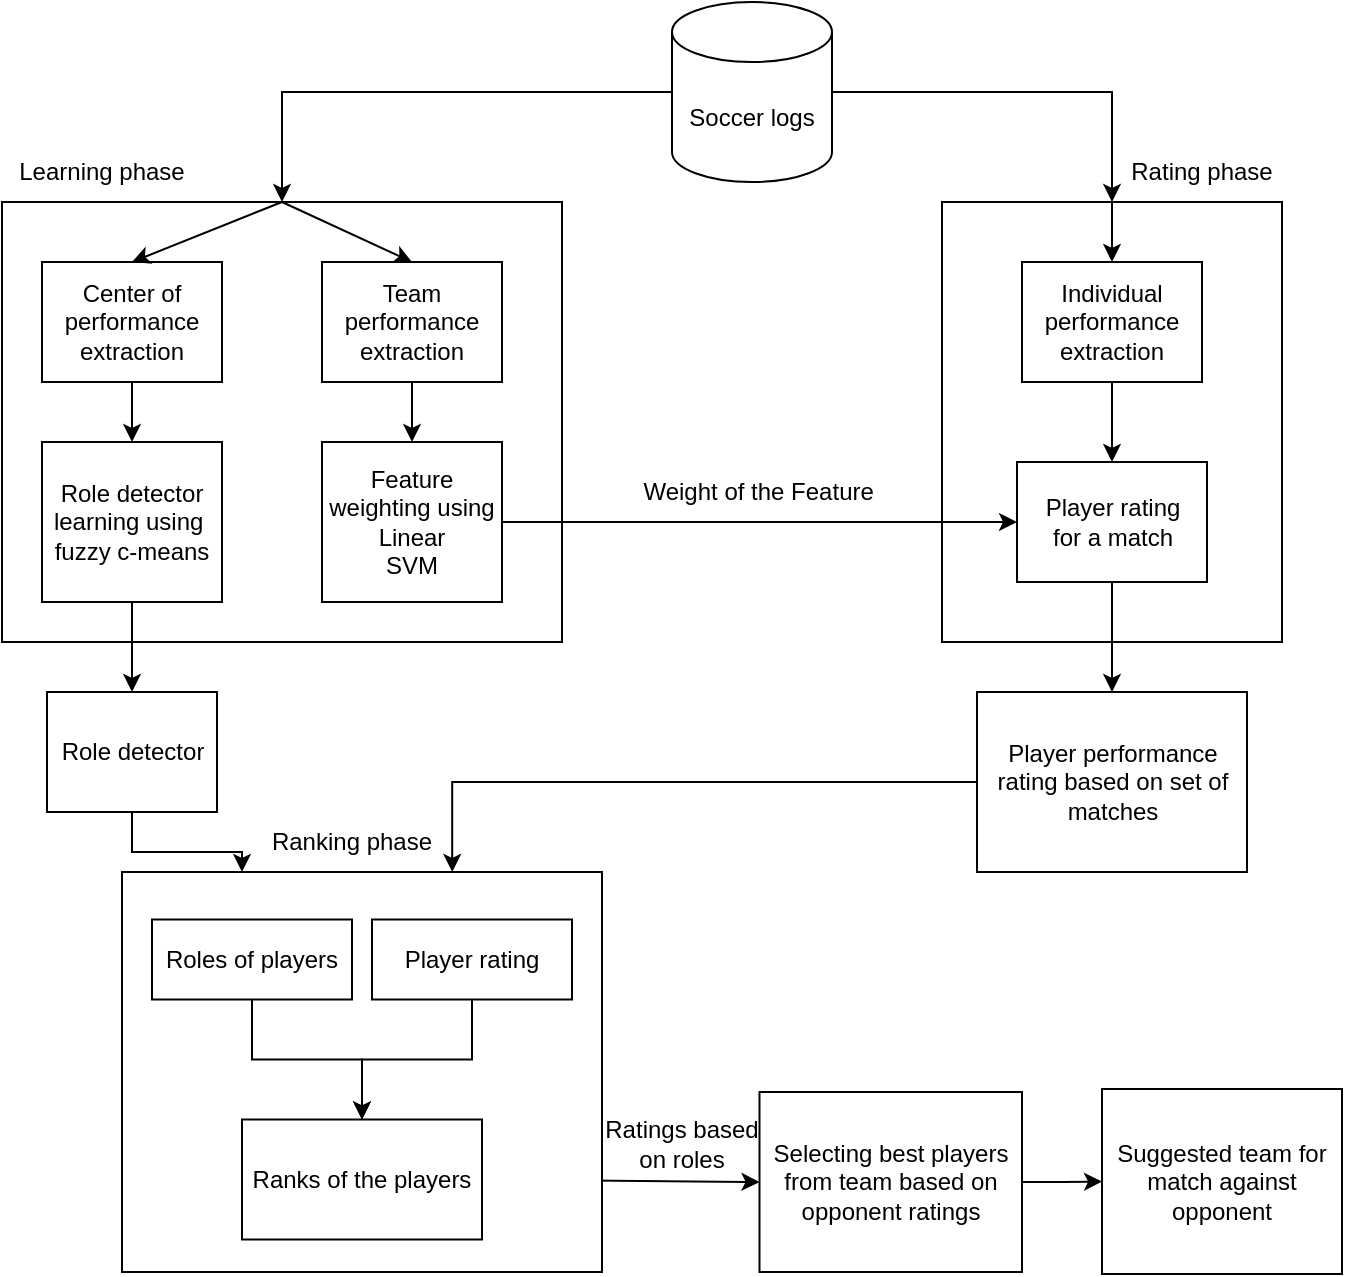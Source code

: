 <mxfile version="24.7.1" type="github">
  <diagram name="Page-1" id="ZjyivyVlpVMR8Z6ZtWU3">
    <mxGraphModel dx="1434" dy="752" grid="1" gridSize="10" guides="1" tooltips="1" connect="1" arrows="1" fold="1" page="1" pageScale="1" pageWidth="850" pageHeight="1100" math="0" shadow="0">
      <root>
        <mxCell id="0" />
        <mxCell id="1" parent="0" />
        <mxCell id="9dfFhnOsKdxjVdMtk8yv-2" style="edgeStyle=orthogonalEdgeStyle;rounded=0;orthogonalLoop=1;jettySize=auto;html=1;" edge="1" parent="1" source="9dfFhnOsKdxjVdMtk8yv-1" target="9dfFhnOsKdxjVdMtk8yv-3">
          <mxGeometry relative="1" as="geometry">
            <mxPoint x="160" y="210" as="targetPoint" />
          </mxGeometry>
        </mxCell>
        <mxCell id="9dfFhnOsKdxjVdMtk8yv-11" style="edgeStyle=orthogonalEdgeStyle;rounded=0;orthogonalLoop=1;jettySize=auto;html=1;" edge="1" parent="1" source="9dfFhnOsKdxjVdMtk8yv-1" target="9dfFhnOsKdxjVdMtk8yv-13">
          <mxGeometry relative="1" as="geometry">
            <mxPoint x="620" y="200" as="targetPoint" />
          </mxGeometry>
        </mxCell>
        <mxCell id="9dfFhnOsKdxjVdMtk8yv-1" value="Soccer logs" style="shape=cylinder3;whiteSpace=wrap;html=1;boundedLbl=1;backgroundOutline=1;size=15;" vertex="1" parent="1">
          <mxGeometry x="365" y="100" width="80" height="90" as="geometry" />
        </mxCell>
        <mxCell id="9dfFhnOsKdxjVdMtk8yv-3" value="" style="rounded=0;whiteSpace=wrap;html=1;" vertex="1" parent="1">
          <mxGeometry x="30" y="200" width="280" height="220" as="geometry" />
        </mxCell>
        <mxCell id="9dfFhnOsKdxjVdMtk8yv-10" value="" style="edgeStyle=orthogonalEdgeStyle;rounded=0;orthogonalLoop=1;jettySize=auto;html=1;" edge="1" parent="1" source="9dfFhnOsKdxjVdMtk8yv-4" target="9dfFhnOsKdxjVdMtk8yv-8">
          <mxGeometry relative="1" as="geometry" />
        </mxCell>
        <mxCell id="9dfFhnOsKdxjVdMtk8yv-4" value="Team performance extraction" style="rounded=0;whiteSpace=wrap;html=1;" vertex="1" parent="1">
          <mxGeometry x="190" y="230" width="90" height="60" as="geometry" />
        </mxCell>
        <mxCell id="9dfFhnOsKdxjVdMtk8yv-29" style="edgeStyle=orthogonalEdgeStyle;rounded=0;orthogonalLoop=1;jettySize=auto;html=1;" edge="1" parent="1" source="9dfFhnOsKdxjVdMtk8yv-6" target="9dfFhnOsKdxjVdMtk8yv-28">
          <mxGeometry relative="1" as="geometry" />
        </mxCell>
        <mxCell id="9dfFhnOsKdxjVdMtk8yv-6" value="Role detector learning using&amp;nbsp;&lt;div&gt;fuzzy c-means&lt;/div&gt;" style="rounded=0;whiteSpace=wrap;html=1;" vertex="1" parent="1">
          <mxGeometry x="50" y="320" width="90" height="80" as="geometry" />
        </mxCell>
        <mxCell id="9dfFhnOsKdxjVdMtk8yv-9" value="" style="edgeStyle=orthogonalEdgeStyle;rounded=0;orthogonalLoop=1;jettySize=auto;html=1;" edge="1" parent="1" source="9dfFhnOsKdxjVdMtk8yv-7" target="9dfFhnOsKdxjVdMtk8yv-6">
          <mxGeometry relative="1" as="geometry" />
        </mxCell>
        <mxCell id="9dfFhnOsKdxjVdMtk8yv-7" value="Center of performance extraction" style="rounded=0;whiteSpace=wrap;html=1;" vertex="1" parent="1">
          <mxGeometry x="50" y="230" width="90" height="60" as="geometry" />
        </mxCell>
        <mxCell id="9dfFhnOsKdxjVdMtk8yv-8" value="Feature weighting using Linear&lt;br&gt;&lt;span style=&quot;background-color: initial;&quot;&gt;SVM&lt;/span&gt;" style="rounded=0;whiteSpace=wrap;html=1;" vertex="1" parent="1">
          <mxGeometry x="190" y="320" width="90" height="80" as="geometry" />
        </mxCell>
        <mxCell id="9dfFhnOsKdxjVdMtk8yv-20" style="edgeStyle=orthogonalEdgeStyle;rounded=0;orthogonalLoop=1;jettySize=auto;html=1;exitX=0.5;exitY=0;exitDx=0;exitDy=0;entryX=0.5;entryY=0;entryDx=0;entryDy=0;" edge="1" parent="1" source="9dfFhnOsKdxjVdMtk8yv-13" target="9dfFhnOsKdxjVdMtk8yv-19">
          <mxGeometry relative="1" as="geometry" />
        </mxCell>
        <mxCell id="9dfFhnOsKdxjVdMtk8yv-13" value="" style="rounded=0;whiteSpace=wrap;html=1;" vertex="1" parent="1">
          <mxGeometry x="500" y="200" width="170" height="220" as="geometry" />
        </mxCell>
        <mxCell id="9dfFhnOsKdxjVdMtk8yv-16" value="" style="endArrow=classic;html=1;rounded=0;entryX=0.5;entryY=0;entryDx=0;entryDy=0;" edge="1" parent="1" target="9dfFhnOsKdxjVdMtk8yv-7">
          <mxGeometry width="50" height="50" relative="1" as="geometry">
            <mxPoint x="170" y="200" as="sourcePoint" />
            <mxPoint x="220" y="150" as="targetPoint" />
          </mxGeometry>
        </mxCell>
        <mxCell id="9dfFhnOsKdxjVdMtk8yv-18" value="" style="endArrow=classic;html=1;rounded=0;exitX=0.5;exitY=0;exitDx=0;exitDy=0;entryX=0.5;entryY=0;entryDx=0;entryDy=0;" edge="1" parent="1" source="9dfFhnOsKdxjVdMtk8yv-3" target="9dfFhnOsKdxjVdMtk8yv-4">
          <mxGeometry width="50" height="50" relative="1" as="geometry">
            <mxPoint x="400" y="410" as="sourcePoint" />
            <mxPoint x="450" y="360" as="targetPoint" />
          </mxGeometry>
        </mxCell>
        <mxCell id="9dfFhnOsKdxjVdMtk8yv-23" value="" style="edgeStyle=orthogonalEdgeStyle;rounded=0;orthogonalLoop=1;jettySize=auto;html=1;" edge="1" parent="1" source="9dfFhnOsKdxjVdMtk8yv-19" target="9dfFhnOsKdxjVdMtk8yv-21">
          <mxGeometry relative="1" as="geometry" />
        </mxCell>
        <mxCell id="9dfFhnOsKdxjVdMtk8yv-19" value="Individual performance extraction" style="rounded=0;whiteSpace=wrap;html=1;" vertex="1" parent="1">
          <mxGeometry x="540" y="230" width="90" height="60" as="geometry" />
        </mxCell>
        <mxCell id="9dfFhnOsKdxjVdMtk8yv-31" style="edgeStyle=orthogonalEdgeStyle;rounded=0;orthogonalLoop=1;jettySize=auto;html=1;" edge="1" parent="1" source="9dfFhnOsKdxjVdMtk8yv-21" target="9dfFhnOsKdxjVdMtk8yv-30">
          <mxGeometry relative="1" as="geometry" />
        </mxCell>
        <mxCell id="9dfFhnOsKdxjVdMtk8yv-21" value="Player rating&lt;div&gt;for a match&lt;/div&gt;" style="rounded=0;whiteSpace=wrap;html=1;" vertex="1" parent="1">
          <mxGeometry x="537.5" y="330" width="95" height="60" as="geometry" />
        </mxCell>
        <mxCell id="9dfFhnOsKdxjVdMtk8yv-22" value="" style="endArrow=classic;html=1;rounded=0;exitX=0.5;exitY=0;exitDx=0;exitDy=0;" edge="1" parent="1" source="9dfFhnOsKdxjVdMtk8yv-13" target="9dfFhnOsKdxjVdMtk8yv-19">
          <mxGeometry width="50" height="50" relative="1" as="geometry">
            <mxPoint x="400" y="410" as="sourcePoint" />
            <mxPoint x="450" y="360" as="targetPoint" />
          </mxGeometry>
        </mxCell>
        <mxCell id="9dfFhnOsKdxjVdMtk8yv-26" value="" style="endArrow=classic;html=1;rounded=0;" edge="1" parent="1" source="9dfFhnOsKdxjVdMtk8yv-8" target="9dfFhnOsKdxjVdMtk8yv-21">
          <mxGeometry width="50" height="50" relative="1" as="geometry">
            <mxPoint x="400" y="410" as="sourcePoint" />
            <mxPoint x="450" y="360" as="targetPoint" />
          </mxGeometry>
        </mxCell>
        <mxCell id="9dfFhnOsKdxjVdMtk8yv-33" style="edgeStyle=orthogonalEdgeStyle;rounded=0;orthogonalLoop=1;jettySize=auto;html=1;entryX=0.25;entryY=0;entryDx=0;entryDy=0;" edge="1" parent="1" source="9dfFhnOsKdxjVdMtk8yv-28" target="9dfFhnOsKdxjVdMtk8yv-27">
          <mxGeometry relative="1" as="geometry" />
        </mxCell>
        <mxCell id="9dfFhnOsKdxjVdMtk8yv-28" value="Role detector" style="rounded=0;whiteSpace=wrap;html=1;" vertex="1" parent="1">
          <mxGeometry x="52.5" y="445" width="85" height="60" as="geometry" />
        </mxCell>
        <mxCell id="9dfFhnOsKdxjVdMtk8yv-30" value="Player performance rating based on set of matches" style="rounded=0;whiteSpace=wrap;html=1;" vertex="1" parent="1">
          <mxGeometry x="517.5" y="445" width="135" height="90" as="geometry" />
        </mxCell>
        <mxCell id="9dfFhnOsKdxjVdMtk8yv-34" style="edgeStyle=orthogonalEdgeStyle;rounded=0;orthogonalLoop=1;jettySize=auto;html=1;entryX=0.688;entryY=0;entryDx=0;entryDy=0;entryPerimeter=0;" edge="1" parent="1" source="9dfFhnOsKdxjVdMtk8yv-30" target="9dfFhnOsKdxjVdMtk8yv-27">
          <mxGeometry relative="1" as="geometry" />
        </mxCell>
        <mxCell id="9dfFhnOsKdxjVdMtk8yv-41" value="" style="endArrow=classic;html=1;rounded=0;exitX=1;exitY=0.5;exitDx=0;exitDy=0;entryX=0;entryY=0.5;entryDx=0;entryDy=0;" edge="1" parent="1" source="9dfFhnOsKdxjVdMtk8yv-32" target="9dfFhnOsKdxjVdMtk8yv-43">
          <mxGeometry width="50" height="50" relative="1" as="geometry">
            <mxPoint x="430" y="450" as="sourcePoint" />
            <mxPoint x="480" y="690.25" as="targetPoint" />
          </mxGeometry>
        </mxCell>
        <mxCell id="9dfFhnOsKdxjVdMtk8yv-42" value="Ratings based on roles" style="text;html=1;align=center;verticalAlign=middle;whiteSpace=wrap;rounded=0;" vertex="1" parent="1">
          <mxGeometry x="330" y="656" width="80" height="30" as="geometry" />
        </mxCell>
        <mxCell id="9dfFhnOsKdxjVdMtk8yv-47" style="edgeStyle=orthogonalEdgeStyle;rounded=0;orthogonalLoop=1;jettySize=auto;html=1;exitX=1;exitY=0.5;exitDx=0;exitDy=0;entryX=0;entryY=0.5;entryDx=0;entryDy=0;" edge="1" parent="1" source="9dfFhnOsKdxjVdMtk8yv-43" target="9dfFhnOsKdxjVdMtk8yv-45">
          <mxGeometry relative="1" as="geometry" />
        </mxCell>
        <mxCell id="9dfFhnOsKdxjVdMtk8yv-43" value="Selecting best players from team based on opponent ratings" style="whiteSpace=wrap;html=1;rounded=0;" vertex="1" parent="1">
          <mxGeometry x="408.75" y="645" width="131.25" height="90" as="geometry" />
        </mxCell>
        <mxCell id="9dfFhnOsKdxjVdMtk8yv-45" value="Suggested team for match against opponent" style="whiteSpace=wrap;html=1;rounded=0;" vertex="1" parent="1">
          <mxGeometry x="580" y="643.5" width="120" height="92.5" as="geometry" />
        </mxCell>
        <mxCell id="9dfFhnOsKdxjVdMtk8yv-48" value="Learning phase" style="text;html=1;align=center;verticalAlign=middle;whiteSpace=wrap;rounded=0;" vertex="1" parent="1">
          <mxGeometry x="30" y="170" width="100" height="30" as="geometry" />
        </mxCell>
        <mxCell id="9dfFhnOsKdxjVdMtk8yv-49" value="Rating phase" style="text;html=1;align=center;verticalAlign=middle;whiteSpace=wrap;rounded=0;" vertex="1" parent="1">
          <mxGeometry x="590" y="170" width="80" height="30" as="geometry" />
        </mxCell>
        <mxCell id="9dfFhnOsKdxjVdMtk8yv-50" value="Ranking phase" style="text;html=1;align=center;verticalAlign=middle;whiteSpace=wrap;rounded=0;" vertex="1" parent="1">
          <mxGeometry x="160" y="505" width="90" height="30" as="geometry" />
        </mxCell>
        <mxCell id="9dfFhnOsKdxjVdMtk8yv-51" value="" style="group" vertex="1" connectable="0" parent="1">
          <mxGeometry x="90" y="535" width="240" height="200" as="geometry" />
        </mxCell>
        <mxCell id="9dfFhnOsKdxjVdMtk8yv-27" value="" style="rounded=0;whiteSpace=wrap;html=1;" vertex="1" parent="9dfFhnOsKdxjVdMtk8yv-51">
          <mxGeometry width="240" height="200" as="geometry" />
        </mxCell>
        <mxCell id="9dfFhnOsKdxjVdMtk8yv-32" value="Ranks of the players" style="rounded=0;whiteSpace=wrap;html=1;" vertex="1" parent="9dfFhnOsKdxjVdMtk8yv-51">
          <mxGeometry x="60" y="123.75" width="120" height="60" as="geometry" />
        </mxCell>
        <mxCell id="9dfFhnOsKdxjVdMtk8yv-36" value="" style="edgeStyle=orthogonalEdgeStyle;rounded=0;orthogonalLoop=1;jettySize=auto;html=1;" edge="1" parent="9dfFhnOsKdxjVdMtk8yv-51" source="9dfFhnOsKdxjVdMtk8yv-35" target="9dfFhnOsKdxjVdMtk8yv-32">
          <mxGeometry relative="1" as="geometry" />
        </mxCell>
        <mxCell id="9dfFhnOsKdxjVdMtk8yv-35" value="Roles of players" style="rounded=0;whiteSpace=wrap;html=1;" vertex="1" parent="9dfFhnOsKdxjVdMtk8yv-51">
          <mxGeometry x="15" y="23.75" width="100" height="40" as="geometry" />
        </mxCell>
        <mxCell id="9dfFhnOsKdxjVdMtk8yv-38" value="" style="edgeStyle=orthogonalEdgeStyle;rounded=0;orthogonalLoop=1;jettySize=auto;html=1;" edge="1" parent="9dfFhnOsKdxjVdMtk8yv-51" source="9dfFhnOsKdxjVdMtk8yv-37" target="9dfFhnOsKdxjVdMtk8yv-32">
          <mxGeometry relative="1" as="geometry" />
        </mxCell>
        <mxCell id="9dfFhnOsKdxjVdMtk8yv-37" value="Player rating" style="rounded=0;whiteSpace=wrap;html=1;" vertex="1" parent="9dfFhnOsKdxjVdMtk8yv-51">
          <mxGeometry x="125" y="23.75" width="100" height="40" as="geometry" />
        </mxCell>
        <mxCell id="9dfFhnOsKdxjVdMtk8yv-54" value="Weight of the Feature&amp;nbsp;" style="text;html=1;align=center;verticalAlign=middle;whiteSpace=wrap;rounded=0;" vertex="1" parent="1">
          <mxGeometry x="330" y="330" width="160" height="30" as="geometry" />
        </mxCell>
      </root>
    </mxGraphModel>
  </diagram>
</mxfile>
